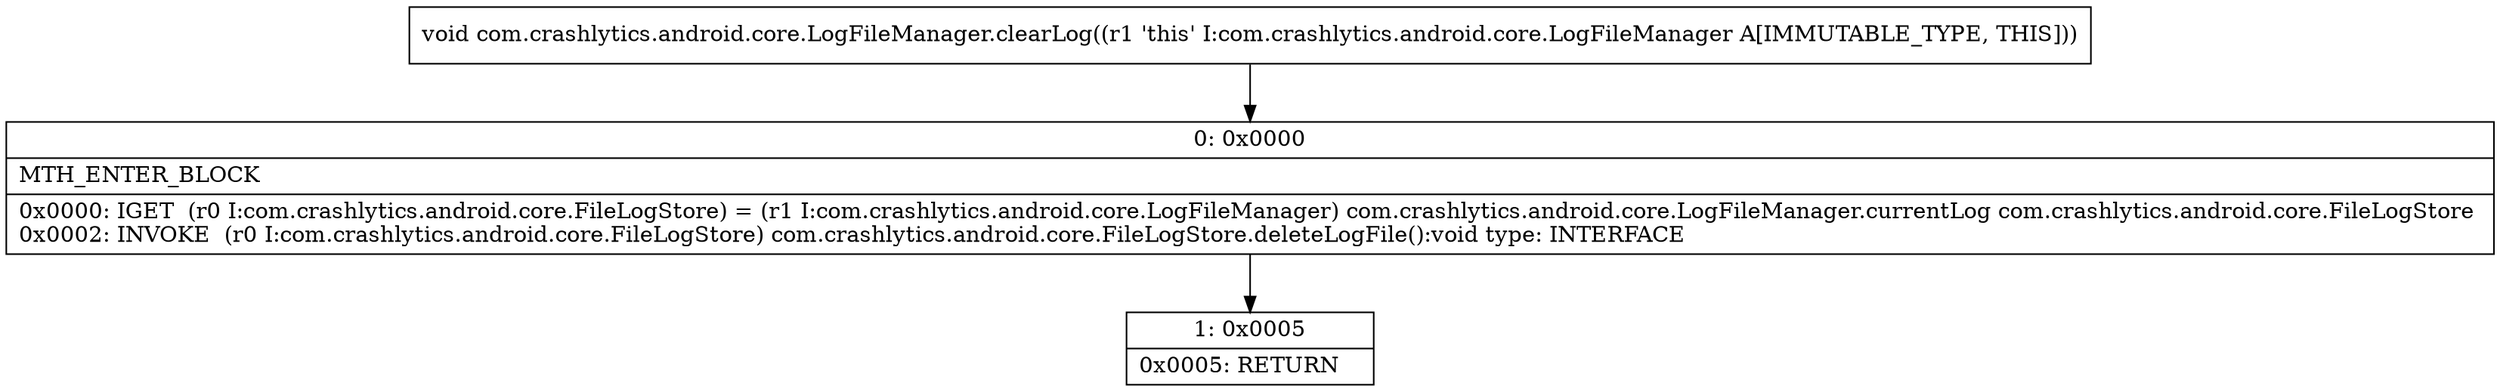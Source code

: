 digraph "CFG forcom.crashlytics.android.core.LogFileManager.clearLog()V" {
Node_0 [shape=record,label="{0\:\ 0x0000|MTH_ENTER_BLOCK\l|0x0000: IGET  (r0 I:com.crashlytics.android.core.FileLogStore) = (r1 I:com.crashlytics.android.core.LogFileManager) com.crashlytics.android.core.LogFileManager.currentLog com.crashlytics.android.core.FileLogStore \l0x0002: INVOKE  (r0 I:com.crashlytics.android.core.FileLogStore) com.crashlytics.android.core.FileLogStore.deleteLogFile():void type: INTERFACE \l}"];
Node_1 [shape=record,label="{1\:\ 0x0005|0x0005: RETURN   \l}"];
MethodNode[shape=record,label="{void com.crashlytics.android.core.LogFileManager.clearLog((r1 'this' I:com.crashlytics.android.core.LogFileManager A[IMMUTABLE_TYPE, THIS])) }"];
MethodNode -> Node_0;
Node_0 -> Node_1;
}

